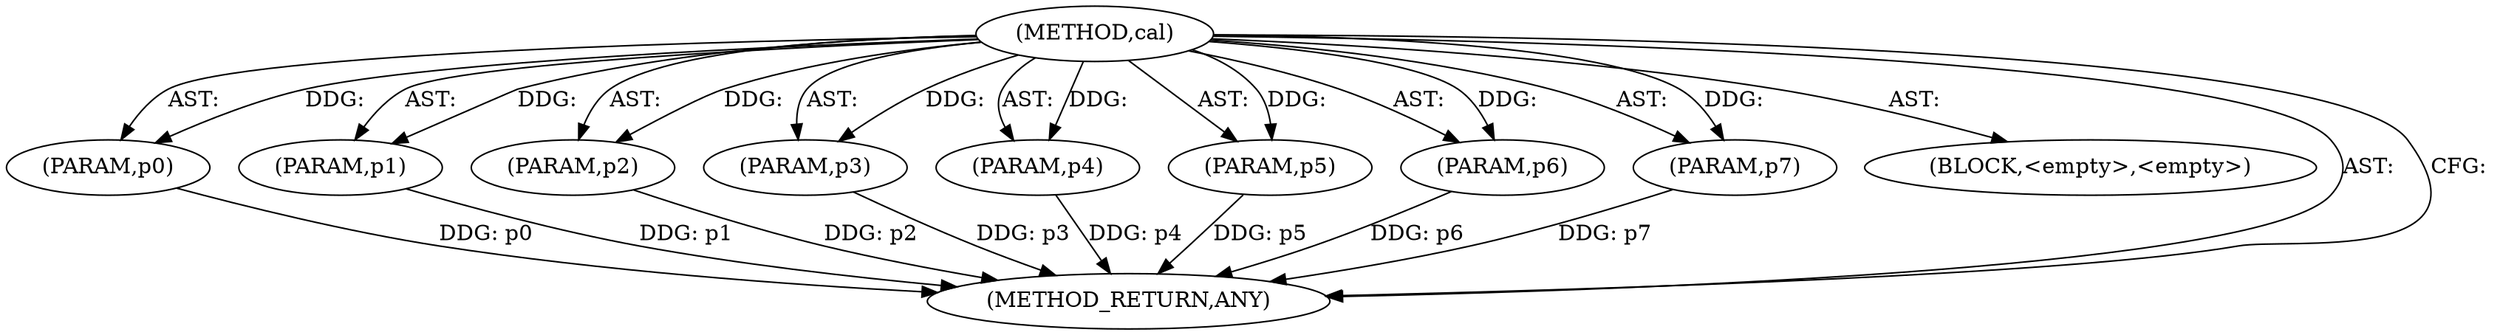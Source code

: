digraph "cal" {  
"343" [label = <(METHOD,cal)> ]
"344" [label = <(PARAM,p0)> ]
"345" [label = <(PARAM,p1)> ]
"346" [label = <(PARAM,p2)> ]
"347" [label = <(PARAM,p3)> ]
"348" [label = <(PARAM,p4)> ]
"349" [label = <(PARAM,p5)> ]
"350" [label = <(PARAM,p6)> ]
"351" [label = <(PARAM,p7)> ]
"352" [label = <(BLOCK,&lt;empty&gt;,&lt;empty&gt;)> ]
"353" [label = <(METHOD_RETURN,ANY)> ]
  "343" -> "344"  [ label = "AST: "] 
  "343" -> "345"  [ label = "AST: "] 
  "343" -> "352"  [ label = "AST: "] 
  "343" -> "346"  [ label = "AST: "] 
  "343" -> "353"  [ label = "AST: "] 
  "343" -> "347"  [ label = "AST: "] 
  "343" -> "348"  [ label = "AST: "] 
  "343" -> "349"  [ label = "AST: "] 
  "343" -> "350"  [ label = "AST: "] 
  "343" -> "351"  [ label = "AST: "] 
  "343" -> "353"  [ label = "CFG: "] 
  "344" -> "353"  [ label = "DDG: p0"] 
  "345" -> "353"  [ label = "DDG: p1"] 
  "346" -> "353"  [ label = "DDG: p2"] 
  "347" -> "353"  [ label = "DDG: p3"] 
  "348" -> "353"  [ label = "DDG: p4"] 
  "349" -> "353"  [ label = "DDG: p5"] 
  "350" -> "353"  [ label = "DDG: p6"] 
  "351" -> "353"  [ label = "DDG: p7"] 
  "343" -> "344"  [ label = "DDG: "] 
  "343" -> "345"  [ label = "DDG: "] 
  "343" -> "346"  [ label = "DDG: "] 
  "343" -> "347"  [ label = "DDG: "] 
  "343" -> "348"  [ label = "DDG: "] 
  "343" -> "349"  [ label = "DDG: "] 
  "343" -> "350"  [ label = "DDG: "] 
  "343" -> "351"  [ label = "DDG: "] 
}
